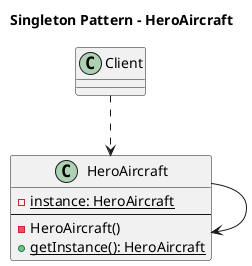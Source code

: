 @startuml

title "Singleton Pattern - HeroAircraft"

class HeroAircraft {
  - {static} instance: HeroAircraft
  --
  - HeroAircraft()
  + {static} getInstance(): HeroAircraft
}

class Client {
}

HeroAircraft --> HeroAircraft
Client ..> HeroAircraft

@enduml